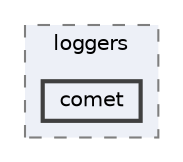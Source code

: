digraph "C:/Users/dorij/OneDrive/Desktop/ur5/vision/yolo/utils/loggers/comet"
{
 // LATEX_PDF_SIZE
  bgcolor="transparent";
  edge [fontname=Helvetica,fontsize=10,labelfontname=Helvetica,labelfontsize=10];
  node [fontname=Helvetica,fontsize=10,shape=box,height=0.2,width=0.4];
  compound=true
  subgraph clusterdir_7ebd8d0c3f9b3871db87ade2cca28b8a {
    graph [ bgcolor="#edf0f7", pencolor="grey50", label="loggers", fontname=Helvetica,fontsize=10 style="filled,dashed", URL="dir_7ebd8d0c3f9b3871db87ade2cca28b8a.html",tooltip=""]
  dir_e65ce6538e6da60da9fa1738fff7d8a6 [label="comet", fillcolor="#edf0f7", color="grey25", style="filled,bold", URL="dir_e65ce6538e6da60da9fa1738fff7d8a6.html",tooltip=""];
  }
}
